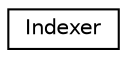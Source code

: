 digraph "Graphical Class Hierarchy"
{
  edge [fontname="Helvetica",fontsize="10",labelfontname="Helvetica",labelfontsize="10"];
  node [fontname="Helvetica",fontsize="10",shape=record];
  rankdir="LR";
  Node1 [label="Indexer",height=0.2,width=0.4,color="black", fillcolor="white", style="filled",URL="$class_indexer.html"];
}

